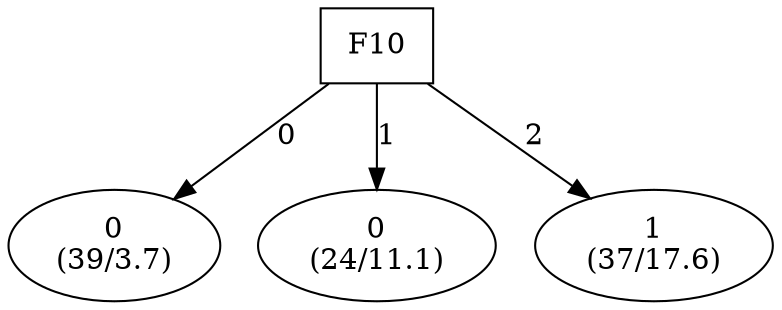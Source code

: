 digraph YaDT {
n0 [ shape=box, label="F10\n"]
n0 -> n1 [label="0"]
n1 [ shape=ellipse, label="0\n(39/3.7)"]
n0 -> n2 [label="1"]
n2 [ shape=ellipse, label="0\n(24/11.1)"]
n0 -> n3 [label="2"]
n3 [ shape=ellipse, label="1\n(37/17.6)"]
}
